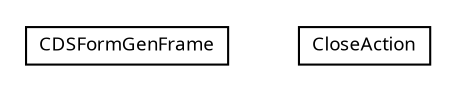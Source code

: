 #!/usr/local/bin/dot
#
# Class diagram 
# Generated by UMLGraph version R5_6 (http://www.umlgraph.org/)
#

digraph G {
	edge [fontname="Trebuchet MS",fontsize=10,labelfontname="Trebuchet MS",labelfontsize=10];
	node [fontname="Trebuchet MS",fontsize=10,shape=plaintext];
	nodesep=0.25;
	ranksep=0.5;
	// se.cambio.cds.formgen.view.frame.CDSFormGenFrame
	c55617 [label=<<table title="se.cambio.cds.formgen.view.frame.CDSFormGenFrame" border="0" cellborder="1" cellspacing="0" cellpadding="2" port="p" href="./CDSFormGenFrame.html">
		<tr><td><table border="0" cellspacing="0" cellpadding="1">
<tr><td align="center" balign="center"><font face="Trebuchet MS"> CDSFormGenFrame </font></td></tr>
		</table></td></tr>
		</table>>, URL="./CDSFormGenFrame.html", fontname="Trebuchet MS", fontcolor="black", fontsize=9.0];
	// se.cambio.cds.formgen.view.frame.CDSFormGenFrame.CloseAction
	c55618 [label=<<table title="se.cambio.cds.formgen.view.frame.CDSFormGenFrame.CloseAction" border="0" cellborder="1" cellspacing="0" cellpadding="2" port="p" href="./CDSFormGenFrame.CloseAction.html">
		<tr><td><table border="0" cellspacing="0" cellpadding="1">
<tr><td align="center" balign="center"><font face="Trebuchet MS"> CloseAction </font></td></tr>
		</table></td></tr>
		</table>>, URL="./CDSFormGenFrame.CloseAction.html", fontname="Trebuchet MS", fontcolor="black", fontsize=9.0];
}

